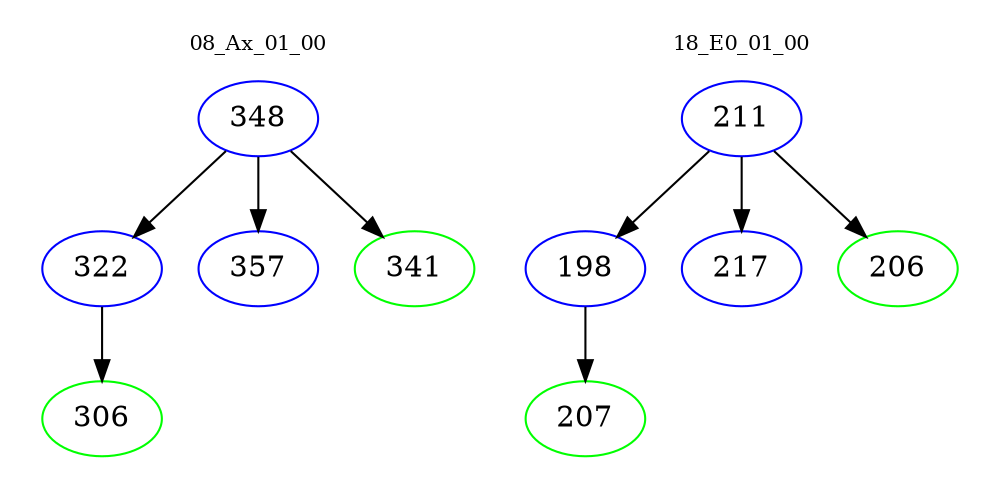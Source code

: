 digraph{
subgraph cluster_0 {
color = white
label = "08_Ax_01_00";
fontsize=10;
T0_348 [label="348", color="blue"]
T0_348 -> T0_322 [color="black"]
T0_322 [label="322", color="blue"]
T0_322 -> T0_306 [color="black"]
T0_306 [label="306", color="green"]
T0_348 -> T0_357 [color="black"]
T0_357 [label="357", color="blue"]
T0_348 -> T0_341 [color="black"]
T0_341 [label="341", color="green"]
}
subgraph cluster_1 {
color = white
label = "18_E0_01_00";
fontsize=10;
T1_211 [label="211", color="blue"]
T1_211 -> T1_198 [color="black"]
T1_198 [label="198", color="blue"]
T1_198 -> T1_207 [color="black"]
T1_207 [label="207", color="green"]
T1_211 -> T1_217 [color="black"]
T1_217 [label="217", color="blue"]
T1_211 -> T1_206 [color="black"]
T1_206 [label="206", color="green"]
}
}
